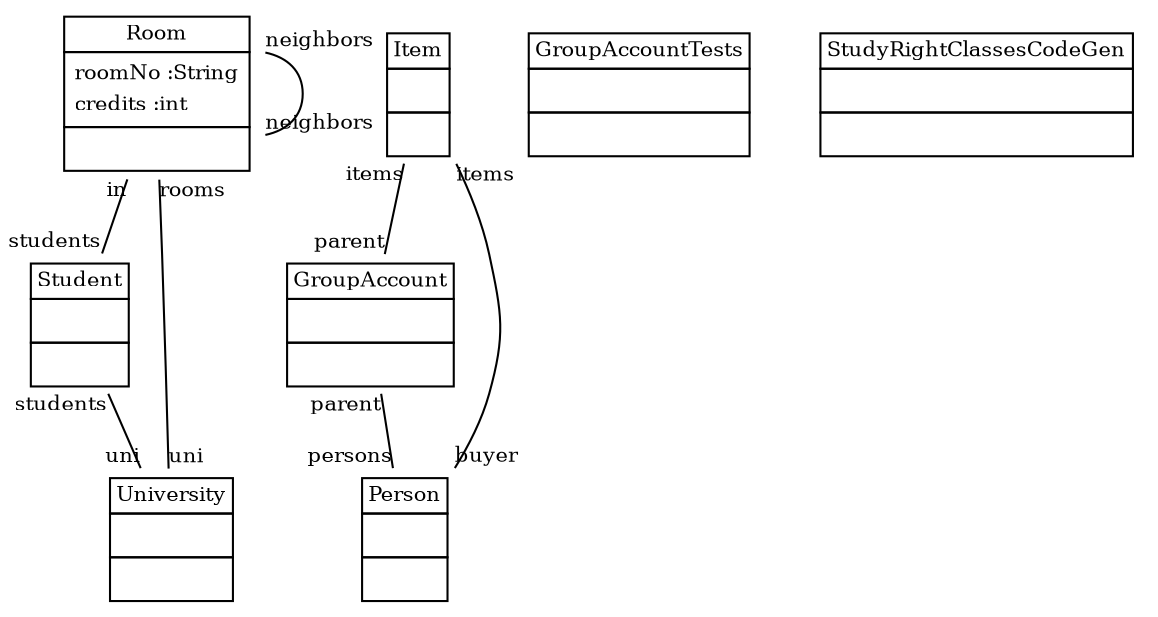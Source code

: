 
 graph ClassDiagram {
    node [shape = none, fontsize = 10]; 
    edge [fontsize = 10];
    
    
    Room [label=<<table border='0' cellborder='1' cellspacing='0'> <tr> <td>Room</td> </tr> <tr><td><table border='0' cellborder='0' cellspacing='0'> <tr><td align='left'>roomNo :String</td></tr> <tr><td align='left'>credits :int</td></tr>  </table></td></tr> <tr><td><table border='0' cellborder='0' cellspacing='0'> <tr><td> </td></tr> </table></td></tr> </table>>];
    GroupAccount [label=<<table border='0' cellborder='1' cellspacing='0'> <tr> <td>GroupAccount</td> </tr> <tr><td><table border='0' cellborder='0' cellspacing='0'> <tr><td> </td></tr> </table></td></tr> <tr><td><table border='0' cellborder='0' cellspacing='0'> <tr><td align='left'>getItems()</td></tr> <tr><td align='left'>addToItems(Item)</td></tr> <tr><td align='left'>removeFromItems(Item)</td></tr> <tr><td align='left'>withItems(Item)</td></tr> <tr><td align='left'>withoutItems(Item)</td></tr> <tr><td align='left'>removeAllFromItems()</td></tr> <tr><td align='left'>updateBalances()</td></tr>  </table></td></tr> </table>>];
    GroupAccountTests [label=<<table border='0' cellborder='1' cellspacing='0'> <tr> <td>GroupAccountTests</td> </tr> <tr><td><table border='0' cellborder='0' cellspacing='0'> <tr><td align='left'>MODELING :String</td></tr> <tr><td align='left'>ACTIVE :String</td></tr> <tr><td align='left'>DONE :String</td></tr> <tr><td align='left'>IMPLEMENTATION :String</td></tr> <tr><td align='left'>BACKLOG :String</td></tr>  </table></td></tr> <tr><td><table border='0' cellborder='0' cellspacing='0'> <tr><td align='left'>testGroupAccountRuleRecognition()</td></tr> <tr><td align='left'>testGroupAccountCodegen()</td></tr>  </table></td></tr> </table>>];
    Item [label=<<table border='0' cellborder='1' cellspacing='0'> <tr> <td>Item</td> </tr> <tr><td><table border='0' cellborder='0' cellspacing='0'> <tr><td align='left'>description :String</td></tr>  </table></td></tr> <tr><td><table border='0' cellborder='0' cellspacing='0'> <tr><td align='left'>getValue()</td></tr> <tr><td align='left'>setValue(double)</td></tr> <tr><td align='left'>withValue(double)</td></tr>  </table></td></tr> </table>>];
    Person [label=<<table border='0' cellborder='1' cellspacing='0'> <tr> <td>Person</td> </tr> <tr><td><table border='0' cellborder='0' cellspacing='0'> <tr><td align='left'>name :String</td></tr>  </table></td></tr> <tr><td><table border='0' cellborder='0' cellspacing='0'> <tr><td align='left'>getBalance()</td></tr> <tr><td align='left'>setBalance(double)</td></tr> <tr><td align='left'>withBalance(double)</td></tr> <tr><td align='left'>getItems()</td></tr> <tr><td align='left'>addToItems(Item)</td></tr> <tr><td align='left'>removeFromItems(Item)</td></tr> <tr><td align='left'>withItems(Item)</td></tr> <tr><td align='left'>withoutItems(Item)</td></tr> <tr><td align='left'>removeAllFromItems()</td></tr>  </table></td></tr> </table>>];
    Student [label=<<table border='0' cellborder='1' cellspacing='0'> <tr> <td>Student</td> </tr> <tr><td><table border='0' cellborder='0' cellspacing='0'> <tr><td align='left'>name :String</td></tr> <tr><td align='left'>matrNo :int</td></tr>  </table></td></tr> <tr><td><table border='0' cellborder='0' cellspacing='0'> <tr><td> </td></tr> </table></td></tr> </table>>];
    StudyRightClassesCodeGen [label=<<table border='0' cellborder='1' cellspacing='0'> <tr> <td>StudyRightClassesCodeGen</td> </tr> <tr><td><table border='0' cellborder='0' cellspacing='0'> <tr><td> </td></tr> </table></td></tr> <tr><td><table border='0' cellborder='0' cellspacing='0'> <tr><td align='left'>testStudyRightReverseClassModel()</td></tr> <tr><td align='left'>testStudyRightObjectScenarios()</td></tr> <tr><td align='left'>testStudyRightClassesCodeGen()</td></tr>  </table></td></tr> </table>>];
    University [label=<<table border='0' cellborder='1' cellspacing='0'> <tr> <td>University</td> </tr> <tr><td><table border='0' cellborder='0' cellspacing='0'> <tr><td align='left'>name :String</td></tr>  </table></td></tr> <tr><td><table border='0' cellborder='0' cellspacing='0'> <tr><td> </td></tr> </table></td></tr> </table>>];
    Person [label=<<table border='0' cellborder='1' cellspacing='0'> <tr> <td>Person</td> </tr> <tr><td><table border='0' cellborder='0' cellspacing='0'> <tr><td> </td></tr> </table></td></tr> <tr><td><table border='0' cellborder='0' cellspacing='0'> <tr><td> </td></tr> </table></td></tr> </table>>];
    Item [label=<<table border='0' cellborder='1' cellspacing='0'> <tr> <td>Item</td> </tr> <tr><td><table border='0' cellborder='0' cellspacing='0'> <tr><td> </td></tr> </table></td></tr> <tr><td><table border='0' cellborder='0' cellspacing='0'> <tr><td> </td></tr> </table></td></tr> </table>>];
    GroupAccountTests [label=<<table border='0' cellborder='1' cellspacing='0'> <tr> <td>GroupAccountTests</td> </tr> <tr><td><table border='0' cellborder='0' cellspacing='0'> <tr><td> </td></tr> </table></td></tr> <tr><td><table border='0' cellborder='0' cellspacing='0'> <tr><td> </td></tr> </table></td></tr> </table>>];
    GroupAccount [label=<<table border='0' cellborder='1' cellspacing='0'> <tr> <td>GroupAccount</td> </tr> <tr><td><table border='0' cellborder='0' cellspacing='0'> <tr><td> </td></tr> </table></td></tr> <tr><td><table border='0' cellborder='0' cellspacing='0'> <tr><td> </td></tr> </table></td></tr> </table>>];
    University [label=<<table border='0' cellborder='1' cellspacing='0'> <tr> <td>University</td> </tr> <tr><td><table border='0' cellborder='0' cellspacing='0'> <tr><td> </td></tr> </table></td></tr> <tr><td><table border='0' cellborder='0' cellspacing='0'> <tr><td> </td></tr> </table></td></tr> </table>>];
    StudyRightClassesCodeGen [label=<<table border='0' cellborder='1' cellspacing='0'> <tr> <td>StudyRightClassesCodeGen</td> </tr> <tr><td><table border='0' cellborder='0' cellspacing='0'> <tr><td> </td></tr> </table></td></tr> <tr><td><table border='0' cellborder='0' cellspacing='0'> <tr><td> </td></tr> </table></td></tr> </table>>];
    Student [label=<<table border='0' cellborder='1' cellspacing='0'> <tr> <td>Student</td> </tr> <tr><td><table border='0' cellborder='0' cellspacing='0'> <tr><td> </td></tr> </table></td></tr> <tr><td><table border='0' cellborder='0' cellspacing='0'> <tr><td> </td></tr> </table></td></tr> </table>>];
    
    
    
    Room -- University [headlabel = "uni" taillabel = "rooms"];
    Room -- Room [headlabel = "neighbors" taillabel = "neighbors"];
    Room -- Student [headlabel = "students" taillabel = "in"];
    GroupAccount -- Person [headlabel = "persons" taillabel = "parent"];
    Item -- GroupAccount [headlabel = "parent" taillabel = "items"];
    Item -- Person [headlabel = "buyer" taillabel = "items"];
    Student -- University [headlabel = "uni" taillabel = "students"];
}

